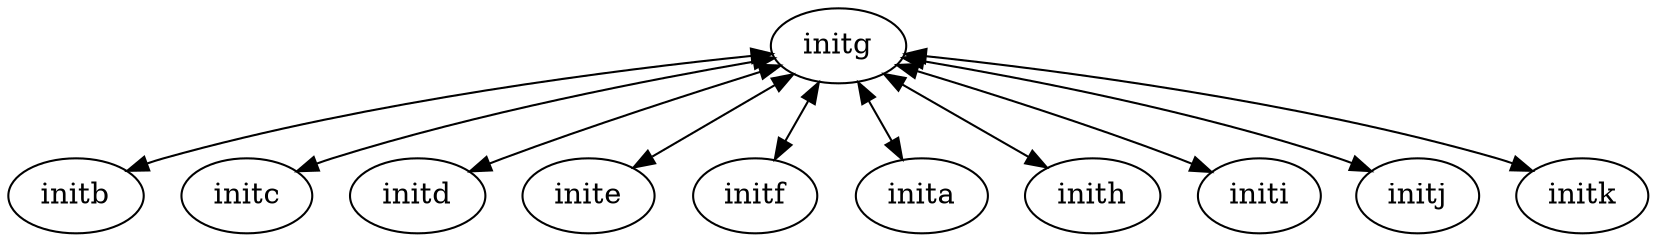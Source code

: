 digraph G
{ 
  initg->initb [dir="both"]
  initg->initc [dir="both"]
  initg->initd [dir="both"]
  initg->inite [dir="both"]
  initg->initf [dir="both"]
  initg->inita [dir="both"]
  initg->inith [dir="both"]
  initg->initi [dir="both"]
  initg->initj [dir="both"]
  initg->initk [dir="both"]
}

